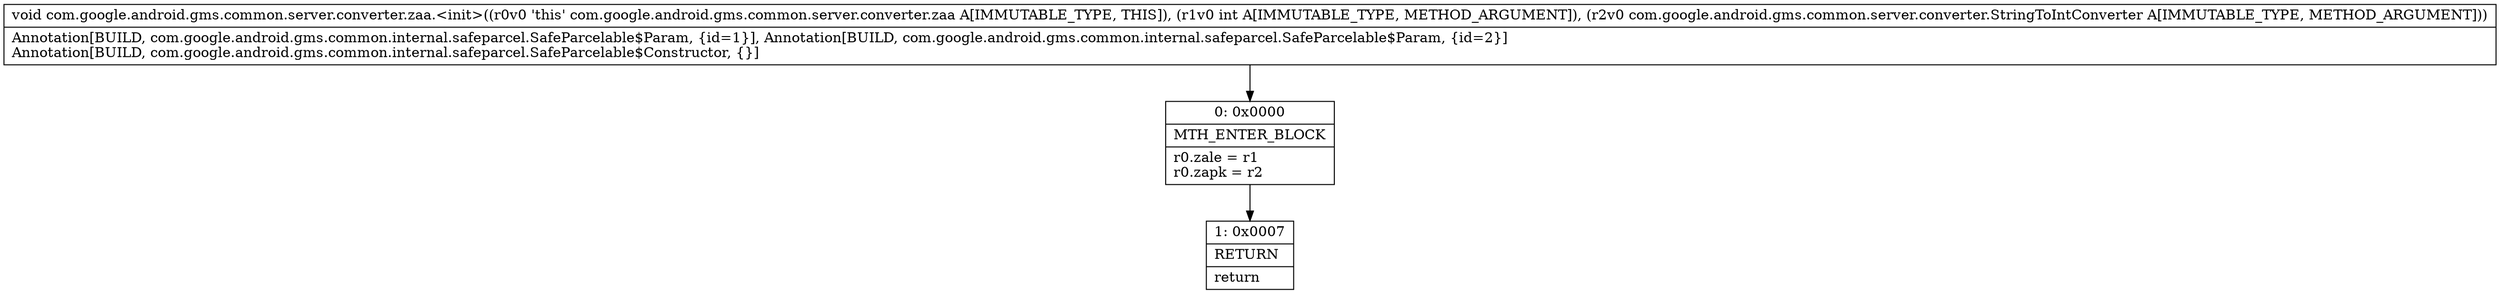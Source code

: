 digraph "CFG forcom.google.android.gms.common.server.converter.zaa.\<init\>(ILcom\/google\/android\/gms\/common\/server\/converter\/StringToIntConverter;)V" {
Node_0 [shape=record,label="{0\:\ 0x0000|MTH_ENTER_BLOCK\l|r0.zale = r1\lr0.zapk = r2\l}"];
Node_1 [shape=record,label="{1\:\ 0x0007|RETURN\l|return\l}"];
MethodNode[shape=record,label="{void com.google.android.gms.common.server.converter.zaa.\<init\>((r0v0 'this' com.google.android.gms.common.server.converter.zaa A[IMMUTABLE_TYPE, THIS]), (r1v0 int A[IMMUTABLE_TYPE, METHOD_ARGUMENT]), (r2v0 com.google.android.gms.common.server.converter.StringToIntConverter A[IMMUTABLE_TYPE, METHOD_ARGUMENT]))  | Annotation[BUILD, com.google.android.gms.common.internal.safeparcel.SafeParcelable$Param, \{id=1\}], Annotation[BUILD, com.google.android.gms.common.internal.safeparcel.SafeParcelable$Param, \{id=2\}]\lAnnotation[BUILD, com.google.android.gms.common.internal.safeparcel.SafeParcelable$Constructor, \{\}]\l}"];
MethodNode -> Node_0;
Node_0 -> Node_1;
}

